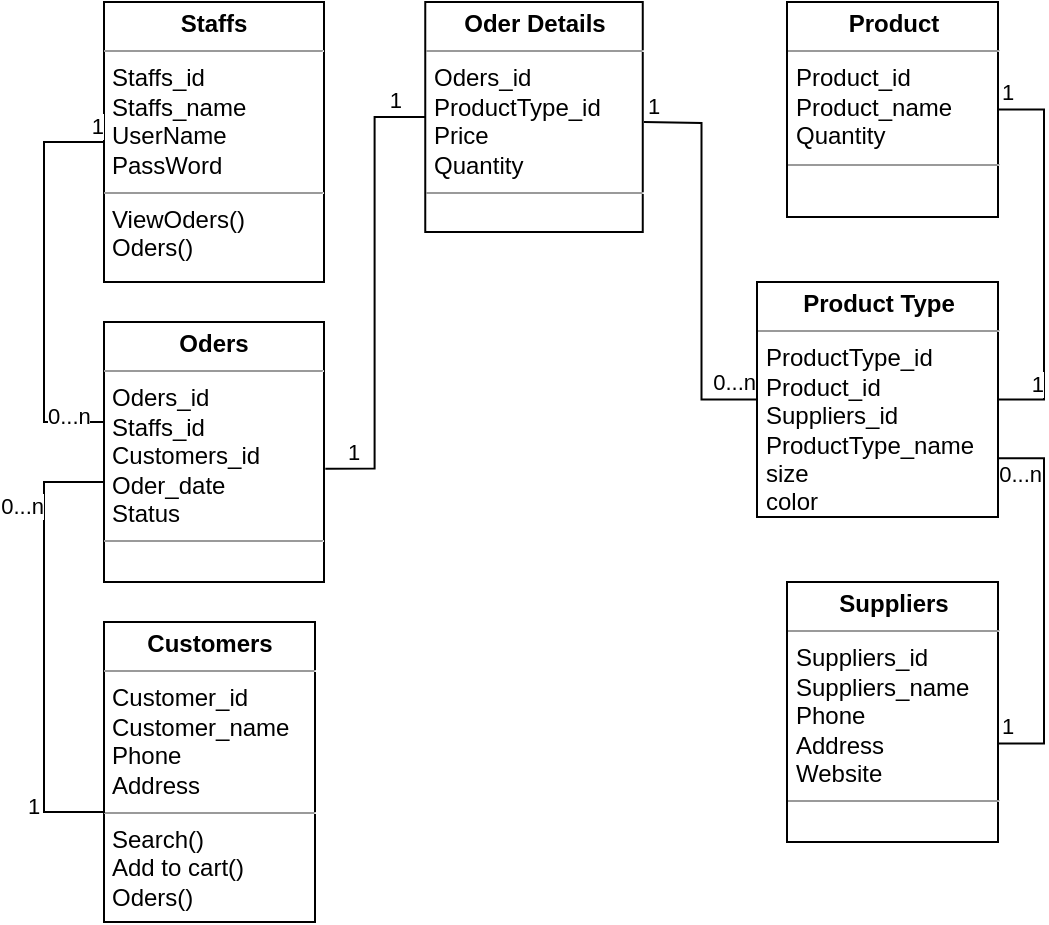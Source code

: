 <mxfile version="21.1.4" type="device">
  <diagram name="Trang-1" id="QVp6x_FMiaOgDwpQ0YjE">
    <mxGraphModel dx="794" dy="-707" grid="1" gridSize="10" guides="1" tooltips="1" connect="1" arrows="1" fold="1" page="1" pageScale="1" pageWidth="827" pageHeight="1169" math="0" shadow="0">
      <root>
        <mxCell id="0" />
        <mxCell id="1" parent="0" />
        <mxCell id="WtnOw_cwj3Y-VOH0mIfo-1" value="&lt;p style=&quot;margin:0px;margin-top:4px;text-align:center;&quot;&gt;&lt;b&gt;Product&lt;/b&gt;&lt;/p&gt;&lt;hr size=&quot;1&quot;&gt;&lt;p style=&quot;margin:0px;margin-left:4px;&quot;&gt;Product_id&lt;/p&gt;&lt;p style=&quot;margin:0px;margin-left:4px;&quot;&gt;&lt;span style=&quot;background-color: initial;&quot;&gt;Product_name&lt;/span&gt;&lt;/p&gt;&lt;p style=&quot;margin:0px;margin-left:4px;&quot;&gt;Quantity&lt;/p&gt;&lt;hr size=&quot;1&quot;&gt;&lt;p style=&quot;margin:0px;margin-left:4px;&quot;&gt;&lt;br&gt;&lt;/p&gt;" style="verticalAlign=top;align=left;overflow=fill;fontSize=12;fontFamily=Helvetica;html=1;whiteSpace=wrap;" parent="1" vertex="1">
          <mxGeometry x="539.5" y="1260" width="105.5" height="107.5" as="geometry" />
        </mxCell>
        <mxCell id="WtnOw_cwj3Y-VOH0mIfo-2" value="&lt;p style=&quot;margin:0px;margin-top:4px;text-align:center;&quot;&gt;&lt;b&gt;Oder Details&lt;/b&gt;&lt;/p&gt;&lt;hr size=&quot;1&quot;&gt;&lt;p style=&quot;margin:0px;margin-left:4px;&quot;&gt;Oders_id&lt;/p&gt;&lt;p style=&quot;margin:0px;margin-left:4px;&quot;&gt;ProductType_id&lt;/p&gt;&lt;p style=&quot;margin:0px;margin-left:4px;&quot;&gt;Price&lt;/p&gt;&lt;p style=&quot;margin:0px;margin-left:4px;&quot;&gt;Quantity&lt;/p&gt;&lt;hr size=&quot;1&quot;&gt;&lt;p style=&quot;margin:0px;margin-left:4px;&quot;&gt;&lt;br&gt;&lt;/p&gt;" style="verticalAlign=top;align=left;overflow=fill;fontSize=12;fontFamily=Helvetica;html=1;whiteSpace=wrap;" parent="1" vertex="1">
          <mxGeometry x="358.63" y="1260" width="108.75" height="115" as="geometry" />
        </mxCell>
        <mxCell id="WtnOw_cwj3Y-VOH0mIfo-3" value="&lt;p style=&quot;margin:0px;margin-top:4px;text-align:center;&quot;&gt;&lt;b&gt;Customers&lt;/b&gt;&lt;/p&gt;&lt;hr size=&quot;1&quot;&gt;&lt;p style=&quot;margin:0px;margin-left:4px;&quot;&gt;Customer_id&lt;/p&gt;&lt;p style=&quot;margin:0px;margin-left:4px;&quot;&gt;Customer_name&lt;/p&gt;&lt;p style=&quot;margin:0px;margin-left:4px;&quot;&gt;Phone&lt;/p&gt;&lt;p style=&quot;margin:0px;margin-left:4px;&quot;&gt;Address&lt;/p&gt;&lt;hr size=&quot;1&quot;&gt;&lt;p style=&quot;margin:0px;margin-left:4px;&quot;&gt;Search()&lt;/p&gt;&lt;p style=&quot;margin:0px;margin-left:4px;&quot;&gt;Add to cart()&lt;/p&gt;&lt;p style=&quot;margin:0px;margin-left:4px;&quot;&gt;Oders()&lt;/p&gt;&lt;p style=&quot;margin:0px;margin-left:4px;&quot;&gt;&lt;br&gt;&lt;/p&gt;" style="verticalAlign=top;align=left;overflow=fill;fontSize=12;fontFamily=Helvetica;html=1;whiteSpace=wrap;" parent="1" vertex="1">
          <mxGeometry x="198" y="1570" width="105.5" height="150" as="geometry" />
        </mxCell>
        <mxCell id="WtnOw_cwj3Y-VOH0mIfo-4" value="&lt;p style=&quot;margin:0px;margin-top:4px;text-align:center;&quot;&gt;&lt;b&gt;Suppliers&lt;/b&gt;&lt;/p&gt;&lt;hr size=&quot;1&quot;&gt;&lt;p style=&quot;margin:0px;margin-left:4px;&quot;&gt;Suppliers_id&lt;/p&gt;&lt;p style=&quot;margin:0px;margin-left:4px;&quot;&gt;Suppliers_name&lt;/p&gt;&lt;p style=&quot;margin:0px;margin-left:4px;&quot;&gt;Phone&lt;/p&gt;&lt;p style=&quot;margin:0px;margin-left:4px;&quot;&gt;Address&lt;/p&gt;&lt;p style=&quot;margin:0px;margin-left:4px;&quot;&gt;Website&lt;/p&gt;&lt;hr size=&quot;1&quot;&gt;&lt;p style=&quot;margin:0px;margin-left:4px;&quot;&gt;&lt;br&gt;&lt;/p&gt;" style="verticalAlign=top;align=left;overflow=fill;fontSize=12;fontFamily=Helvetica;html=1;whiteSpace=wrap;" parent="1" vertex="1">
          <mxGeometry x="539.5" y="1550" width="105.5" height="130" as="geometry" />
        </mxCell>
        <mxCell id="WtnOw_cwj3Y-VOH0mIfo-5" value="&lt;p style=&quot;margin:0px;margin-top:4px;text-align:center;&quot;&gt;&lt;b&gt;Product Type&lt;/b&gt;&lt;/p&gt;&lt;hr size=&quot;1&quot;&gt;&lt;p style=&quot;margin:0px;margin-left:4px;&quot;&gt;ProductType_id&lt;/p&gt;&lt;p style=&quot;margin:0px;margin-left:4px;&quot;&gt;Product_id&lt;/p&gt;&lt;p style=&quot;margin:0px;margin-left:4px;&quot;&gt;Suppliers_id&lt;br&gt;&lt;/p&gt;&lt;p style=&quot;margin:0px;margin-left:4px;&quot;&gt;ProductType_name&lt;br&gt;&lt;/p&gt;&lt;p style=&quot;margin:0px;margin-left:4px;&quot;&gt;size&lt;/p&gt;&lt;p style=&quot;margin:0px;margin-left:4px;&quot;&gt;color&lt;/p&gt;&lt;hr size=&quot;1&quot;&gt;&lt;p style=&quot;margin:0px;margin-left:4px;&quot;&gt;&lt;br&gt;&lt;/p&gt;" style="verticalAlign=top;align=left;overflow=fill;fontSize=12;fontFamily=Helvetica;html=1;whiteSpace=wrap;" parent="1" vertex="1">
          <mxGeometry x="524.5" y="1400" width="120.5" height="117.5" as="geometry" />
        </mxCell>
        <mxCell id="WtnOw_cwj3Y-VOH0mIfo-6" value="&lt;p style=&quot;margin:0px;margin-top:4px;text-align:center;&quot;&gt;&lt;b&gt;Oders&lt;/b&gt;&lt;/p&gt;&lt;hr size=&quot;1&quot;&gt;&lt;p style=&quot;margin:0px;margin-left:4px;&quot;&gt;Oders_id&lt;/p&gt;&lt;p style=&quot;margin:0px;margin-left:4px;&quot;&gt;Staffs_id&lt;/p&gt;&lt;p style=&quot;margin:0px;margin-left:4px;&quot;&gt;Customers_id&lt;/p&gt;&lt;p style=&quot;margin:0px;margin-left:4px;&quot;&gt;Oder_date&lt;/p&gt;&lt;p style=&quot;margin:0px;margin-left:4px;&quot;&gt;Status&lt;/p&gt;&lt;hr size=&quot;1&quot;&gt;&lt;p style=&quot;margin:0px;margin-left:4px;&quot;&gt;&lt;br&gt;&lt;/p&gt;" style="verticalAlign=top;align=left;overflow=fill;fontSize=12;fontFamily=Helvetica;html=1;whiteSpace=wrap;" parent="1" vertex="1">
          <mxGeometry x="198" y="1420" width="110" height="130" as="geometry" />
        </mxCell>
        <mxCell id="WtnOw_cwj3Y-VOH0mIfo-7" value="&lt;p style=&quot;margin:0px;margin-top:4px;text-align:center;&quot;&gt;&lt;b&gt;Staffs&lt;/b&gt;&lt;/p&gt;&lt;hr size=&quot;1&quot;&gt;&lt;p style=&quot;margin:0px;margin-left:4px;&quot;&gt;Staffs_id&lt;/p&gt;&lt;p style=&quot;margin:0px;margin-left:4px;&quot;&gt;Staffs_name&lt;/p&gt;&lt;p style=&quot;margin:0px;margin-left:4px;&quot;&gt;UserName&lt;/p&gt;&lt;p style=&quot;margin:0px;margin-left:4px;&quot;&gt;PassWord&lt;/p&gt;&lt;hr size=&quot;1&quot;&gt;&lt;p style=&quot;margin:0px;margin-left:4px;&quot;&gt;ViewOders()&lt;/p&gt;&lt;p style=&quot;margin:0px;margin-left:4px;&quot;&gt;Oders()&lt;/p&gt;" style="verticalAlign=top;align=left;overflow=fill;fontSize=12;fontFamily=Helvetica;html=1;whiteSpace=wrap;" parent="1" vertex="1">
          <mxGeometry x="198" y="1260" width="110" height="140" as="geometry" />
        </mxCell>
        <mxCell id="WtnOw_cwj3Y-VOH0mIfo-8" value="" style="endArrow=none;html=1;edgeStyle=orthogonalEdgeStyle;rounded=0;entryX=0;entryY=0.5;entryDx=0;entryDy=0;exitX=0;exitY=0.5;exitDx=0;exitDy=0;" parent="1" source="WtnOw_cwj3Y-VOH0mIfo-6" target="WtnOw_cwj3Y-VOH0mIfo-7" edge="1">
          <mxGeometry relative="1" as="geometry">
            <mxPoint x="408" y="1460" as="sourcePoint" />
            <mxPoint x="568" y="1460" as="targetPoint" />
            <Array as="points">
              <mxPoint x="198" y="1470" />
              <mxPoint x="168" y="1470" />
              <mxPoint x="168" y="1330" />
            </Array>
          </mxGeometry>
        </mxCell>
        <mxCell id="WtnOw_cwj3Y-VOH0mIfo-9" value="0...n" style="edgeLabel;resizable=0;html=1;align=left;verticalAlign=bottom;" parent="WtnOw_cwj3Y-VOH0mIfo-8" connectable="0" vertex="1">
          <mxGeometry x="-1" relative="1" as="geometry">
            <mxPoint x="-30" y="-10" as="offset" />
          </mxGeometry>
        </mxCell>
        <mxCell id="WtnOw_cwj3Y-VOH0mIfo-10" value="1" style="edgeLabel;resizable=0;html=1;align=right;verticalAlign=bottom;" parent="WtnOw_cwj3Y-VOH0mIfo-8" connectable="0" vertex="1">
          <mxGeometry x="1" relative="1" as="geometry" />
        </mxCell>
        <mxCell id="WtnOw_cwj3Y-VOH0mIfo-11" value="" style="endArrow=none;html=1;edgeStyle=orthogonalEdgeStyle;rounded=0;exitX=0;exitY=0.5;exitDx=0;exitDy=0;" parent="1" source="WtnOw_cwj3Y-VOH0mIfo-3" edge="1">
          <mxGeometry relative="1" as="geometry">
            <mxPoint x="408" y="1560" as="sourcePoint" />
            <mxPoint x="198" y="1500" as="targetPoint" />
            <Array as="points">
              <mxPoint x="168" y="1665" />
              <mxPoint x="168" y="1500" />
            </Array>
          </mxGeometry>
        </mxCell>
        <mxCell id="WtnOw_cwj3Y-VOH0mIfo-12" value="1" style="edgeLabel;resizable=0;html=1;align=left;verticalAlign=bottom;" parent="WtnOw_cwj3Y-VOH0mIfo-11" connectable="0" vertex="1">
          <mxGeometry x="-1" relative="1" as="geometry">
            <mxPoint x="-40" y="25" as="offset" />
          </mxGeometry>
        </mxCell>
        <mxCell id="WtnOw_cwj3Y-VOH0mIfo-13" value="0...n" style="edgeLabel;resizable=0;html=1;align=right;verticalAlign=bottom;" parent="WtnOw_cwj3Y-VOH0mIfo-11" connectable="0" vertex="1">
          <mxGeometry x="1" relative="1" as="geometry">
            <mxPoint x="-30" y="20" as="offset" />
          </mxGeometry>
        </mxCell>
        <mxCell id="WtnOw_cwj3Y-VOH0mIfo-14" value="" style="endArrow=none;html=1;edgeStyle=orthogonalEdgeStyle;rounded=0;exitX=1.006;exitY=0.564;exitDx=0;exitDy=0;exitPerimeter=0;entryX=0;entryY=0.5;entryDx=0;entryDy=0;" parent="1" source="WtnOw_cwj3Y-VOH0mIfo-6" target="WtnOw_cwj3Y-VOH0mIfo-2" edge="1">
          <mxGeometry relative="1" as="geometry">
            <mxPoint x="328" y="1410" as="sourcePoint" />
            <mxPoint x="488" y="1410" as="targetPoint" />
          </mxGeometry>
        </mxCell>
        <mxCell id="WtnOw_cwj3Y-VOH0mIfo-15" value="1" style="edgeLabel;resizable=0;html=1;align=left;verticalAlign=bottom;" parent="WtnOw_cwj3Y-VOH0mIfo-14" connectable="0" vertex="1">
          <mxGeometry x="-1" relative="1" as="geometry">
            <mxPoint x="9" as="offset" />
          </mxGeometry>
        </mxCell>
        <mxCell id="WtnOw_cwj3Y-VOH0mIfo-16" value="1" style="edgeLabel;resizable=0;html=1;align=right;verticalAlign=bottom;" parent="WtnOw_cwj3Y-VOH0mIfo-14" connectable="0" vertex="1">
          <mxGeometry x="1" relative="1" as="geometry">
            <mxPoint x="-11" as="offset" />
          </mxGeometry>
        </mxCell>
        <mxCell id="WtnOw_cwj3Y-VOH0mIfo-17" value="" style="endArrow=none;html=1;edgeStyle=orthogonalEdgeStyle;rounded=0;entryX=0;entryY=0.5;entryDx=0;entryDy=0;" parent="1" target="WtnOw_cwj3Y-VOH0mIfo-5" edge="1">
          <mxGeometry relative="1" as="geometry">
            <mxPoint x="468" y="1320" as="sourcePoint" />
            <mxPoint x="488" y="1410" as="targetPoint" />
          </mxGeometry>
        </mxCell>
        <mxCell id="WtnOw_cwj3Y-VOH0mIfo-18" value="1" style="edgeLabel;resizable=0;html=1;align=left;verticalAlign=bottom;" parent="WtnOw_cwj3Y-VOH0mIfo-17" connectable="0" vertex="1">
          <mxGeometry x="-1" relative="1" as="geometry" />
        </mxCell>
        <mxCell id="WtnOw_cwj3Y-VOH0mIfo-19" value="0...n" style="edgeLabel;resizable=0;html=1;align=right;verticalAlign=bottom;" parent="WtnOw_cwj3Y-VOH0mIfo-17" connectable="0" vertex="1">
          <mxGeometry x="1" relative="1" as="geometry" />
        </mxCell>
        <mxCell id="WtnOw_cwj3Y-VOH0mIfo-20" value="" style="endArrow=none;html=1;edgeStyle=orthogonalEdgeStyle;rounded=0;exitX=1;exitY=0.5;exitDx=0;exitDy=0;entryX=1;entryY=0.5;entryDx=0;entryDy=0;" parent="1" source="WtnOw_cwj3Y-VOH0mIfo-1" target="WtnOw_cwj3Y-VOH0mIfo-5" edge="1">
          <mxGeometry relative="1" as="geometry">
            <mxPoint x="348" y="1460" as="sourcePoint" />
            <mxPoint x="508" y="1460" as="targetPoint" />
            <Array as="points">
              <mxPoint x="668" y="1314" />
              <mxPoint x="668" y="1459" />
            </Array>
          </mxGeometry>
        </mxCell>
        <mxCell id="WtnOw_cwj3Y-VOH0mIfo-21" value="1" style="edgeLabel;resizable=0;html=1;align=left;verticalAlign=bottom;" parent="WtnOw_cwj3Y-VOH0mIfo-20" connectable="0" vertex="1">
          <mxGeometry x="-1" relative="1" as="geometry" />
        </mxCell>
        <mxCell id="WtnOw_cwj3Y-VOH0mIfo-22" value="1" style="edgeLabel;resizable=0;html=1;align=right;verticalAlign=bottom;" parent="WtnOw_cwj3Y-VOH0mIfo-20" connectable="0" vertex="1">
          <mxGeometry x="1" relative="1" as="geometry">
            <mxPoint x="23" y="1" as="offset" />
          </mxGeometry>
        </mxCell>
        <mxCell id="WtnOw_cwj3Y-VOH0mIfo-23" value="" style="endArrow=none;html=1;edgeStyle=orthogonalEdgeStyle;rounded=0;entryX=1;entryY=0.75;entryDx=0;entryDy=0;exitX=1.003;exitY=0.621;exitDx=0;exitDy=0;exitPerimeter=0;" parent="1" source="WtnOw_cwj3Y-VOH0mIfo-4" target="WtnOw_cwj3Y-VOH0mIfo-5" edge="1">
          <mxGeometry relative="1" as="geometry">
            <mxPoint x="348" y="1460" as="sourcePoint" />
            <mxPoint x="508" y="1460" as="targetPoint" />
            <Array as="points">
              <mxPoint x="668" y="1631" />
              <mxPoint x="668" y="1488" />
            </Array>
          </mxGeometry>
        </mxCell>
        <mxCell id="WtnOw_cwj3Y-VOH0mIfo-24" value="1" style="edgeLabel;resizable=0;html=1;align=left;verticalAlign=bottom;" parent="WtnOw_cwj3Y-VOH0mIfo-23" connectable="0" vertex="1">
          <mxGeometry x="-1" relative="1" as="geometry" />
        </mxCell>
        <mxCell id="WtnOw_cwj3Y-VOH0mIfo-25" value="0...n" style="edgeLabel;resizable=0;html=1;align=right;verticalAlign=bottom;" parent="WtnOw_cwj3Y-VOH0mIfo-23" connectable="0" vertex="1">
          <mxGeometry x="1" relative="1" as="geometry">
            <mxPoint x="23" y="16" as="offset" />
          </mxGeometry>
        </mxCell>
      </root>
    </mxGraphModel>
  </diagram>
</mxfile>
